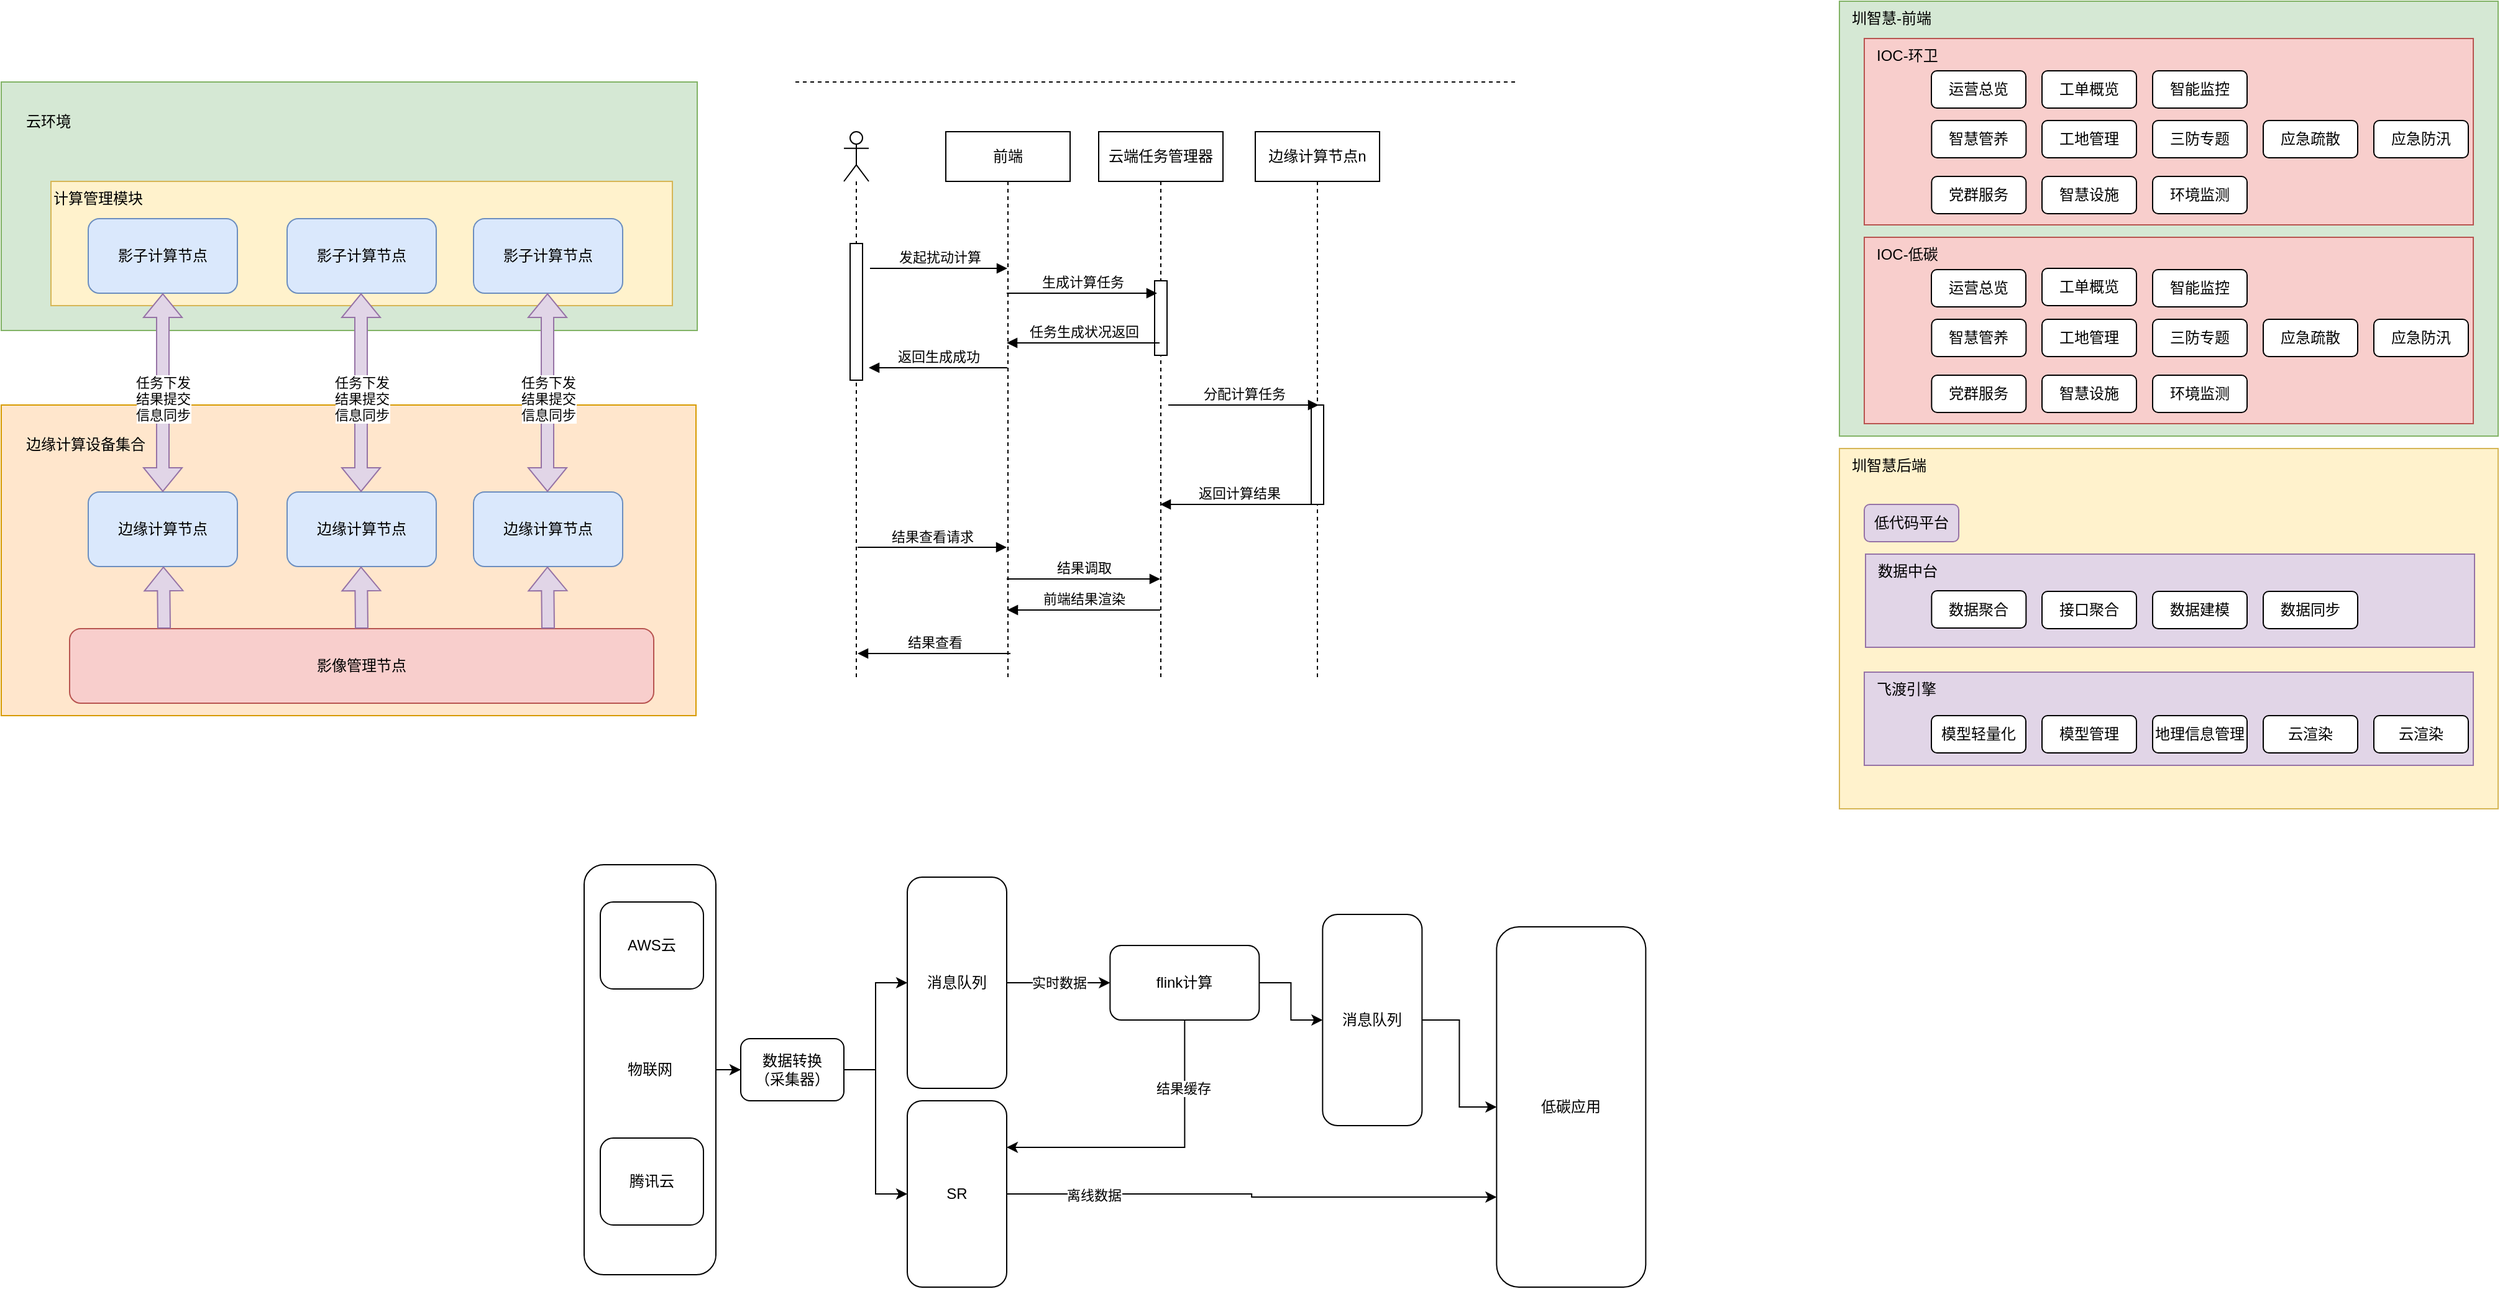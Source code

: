 <mxfile version="22.0.4" type="github">
  <diagram name="第 1 页" id="qO63Ez1emeR1Fj4lNttb">
    <mxGraphModel dx="1186" dy="729" grid="1" gridSize="10" guides="1" tooltips="1" connect="1" arrows="1" fold="1" page="1" pageScale="1" pageWidth="827" pageHeight="1169" math="1" shadow="0">
      <root>
        <mxCell id="0" />
        <mxCell id="1" parent="0" />
        <mxCell id="egavwRmLQPbvetfOZlf4-8" value="边缘计算设备集合" style="rounded=0;whiteSpace=wrap;html=1;verticalAlign=top;align=left;spacing=20;fillColor=#ffe6cc;strokeColor=#d79b00;" vertex="1" parent="1">
          <mxGeometry x="121" y="420" width="559" height="250" as="geometry" />
        </mxCell>
        <mxCell id="egavwRmLQPbvetfOZlf4-2" value="云环境" style="rounded=0;whiteSpace=wrap;html=1;horizontal=1;verticalAlign=top;align=left;spacing=20;fillColor=#d5e8d4;strokeColor=#82b366;" vertex="1" parent="1">
          <mxGeometry x="121" y="160" width="560" height="200" as="geometry" />
        </mxCell>
        <mxCell id="egavwRmLQPbvetfOZlf4-6" value="计算管理模块" style="rounded=0;whiteSpace=wrap;html=1;fillColor=#fff2cc;strokeColor=#d6b656;horizontal=1;verticalAlign=top;align=left;" vertex="1" parent="1">
          <mxGeometry x="161" y="240" width="500" height="100" as="geometry" />
        </mxCell>
        <mxCell id="egavwRmLQPbvetfOZlf4-3" value="影子计算节点" style="rounded=1;whiteSpace=wrap;html=1;fillColor=#dae8fc;strokeColor=#6c8ebf;" vertex="1" parent="1">
          <mxGeometry x="191" y="270" width="120" height="60" as="geometry" />
        </mxCell>
        <mxCell id="egavwRmLQPbvetfOZlf4-4" value="影子计算节点" style="rounded=1;whiteSpace=wrap;html=1;fillColor=#dae8fc;strokeColor=#6c8ebf;" vertex="1" parent="1">
          <mxGeometry x="351" y="270" width="120" height="60" as="geometry" />
        </mxCell>
        <mxCell id="egavwRmLQPbvetfOZlf4-5" value="影子计算节点" style="rounded=1;whiteSpace=wrap;html=1;fillColor=#dae8fc;strokeColor=#6c8ebf;" vertex="1" parent="1">
          <mxGeometry x="501" y="270" width="120" height="60" as="geometry" />
        </mxCell>
        <mxCell id="egavwRmLQPbvetfOZlf4-7" value="边缘计算节点" style="rounded=1;whiteSpace=wrap;html=1;fillColor=#dae8fc;strokeColor=#6c8ebf;" vertex="1" parent="1">
          <mxGeometry x="191" y="490" width="120" height="60" as="geometry" />
        </mxCell>
        <mxCell id="egavwRmLQPbvetfOZlf4-9" value="边缘计算节点" style="rounded=1;whiteSpace=wrap;html=1;fillColor=#dae8fc;strokeColor=#6c8ebf;" vertex="1" parent="1">
          <mxGeometry x="351" y="490" width="120" height="60" as="geometry" />
        </mxCell>
        <mxCell id="egavwRmLQPbvetfOZlf4-10" value="" style="shape=flexArrow;endArrow=classic;startArrow=classic;html=1;rounded=0;entryX=0.5;entryY=1;entryDx=0;entryDy=0;fillColor=#e1d5e7;strokeColor=#9673a6;" edge="1" parent="1" source="egavwRmLQPbvetfOZlf4-7" target="egavwRmLQPbvetfOZlf4-3">
          <mxGeometry width="100" height="100" relative="1" as="geometry">
            <mxPoint x="211" y="480" as="sourcePoint" />
            <mxPoint x="311" y="380" as="targetPoint" />
          </mxGeometry>
        </mxCell>
        <mxCell id="egavwRmLQPbvetfOZlf4-11" value="任务下发&lt;br&gt;结果提交&lt;br&gt;信息同步" style="edgeLabel;html=1;align=center;verticalAlign=middle;resizable=0;points=[];" vertex="1" connectable="0" parent="egavwRmLQPbvetfOZlf4-10">
          <mxGeometry x="-0.062" relative="1" as="geometry">
            <mxPoint as="offset" />
          </mxGeometry>
        </mxCell>
        <mxCell id="egavwRmLQPbvetfOZlf4-12" value="" style="shape=flexArrow;endArrow=classic;startArrow=classic;html=1;rounded=0;entryX=0.5;entryY=1;entryDx=0;entryDy=0;fillColor=#e1d5e7;strokeColor=#9673a6;" edge="1" parent="1">
          <mxGeometry width="100" height="100" relative="1" as="geometry">
            <mxPoint x="410.5" y="490" as="sourcePoint" />
            <mxPoint x="410.5" y="330" as="targetPoint" />
          </mxGeometry>
        </mxCell>
        <mxCell id="egavwRmLQPbvetfOZlf4-13" value="&lt;span style=&quot;color: rgb(0, 0, 0); font-family: Helvetica; font-size: 11px; font-style: normal; font-variant-ligatures: normal; font-variant-caps: normal; font-weight: 400; letter-spacing: normal; orphans: 2; text-align: center; text-indent: 0px; text-transform: none; widows: 2; word-spacing: 0px; -webkit-text-stroke-width: 0px; background-color: rgb(255, 255, 255); text-decoration-thickness: initial; text-decoration-style: initial; text-decoration-color: initial; float: none; display: inline !important;&quot;&gt;任务下发&lt;/span&gt;&lt;br style=&quot;border-color: var(--border-color); color: rgb(0, 0, 0); font-family: Helvetica; font-size: 11px; font-style: normal; font-variant-ligatures: normal; font-variant-caps: normal; font-weight: 400; letter-spacing: normal; orphans: 2; text-align: center; text-indent: 0px; text-transform: none; widows: 2; word-spacing: 0px; -webkit-text-stroke-width: 0px; text-decoration-thickness: initial; text-decoration-style: initial; text-decoration-color: initial;&quot;&gt;&lt;span style=&quot;color: rgb(0, 0, 0); font-family: Helvetica; font-size: 11px; font-style: normal; font-variant-ligatures: normal; font-variant-caps: normal; font-weight: 400; letter-spacing: normal; orphans: 2; text-align: center; text-indent: 0px; text-transform: none; widows: 2; word-spacing: 0px; -webkit-text-stroke-width: 0px; background-color: rgb(255, 255, 255); text-decoration-thickness: initial; text-decoration-style: initial; text-decoration-color: initial; float: none; display: inline !important;&quot;&gt;结果提交&lt;/span&gt;&lt;br style=&quot;border-color: var(--border-color); color: rgb(0, 0, 0); font-family: Helvetica; font-size: 11px; font-style: normal; font-variant-ligatures: normal; font-variant-caps: normal; font-weight: 400; letter-spacing: normal; orphans: 2; text-align: center; text-indent: 0px; text-transform: none; widows: 2; word-spacing: 0px; -webkit-text-stroke-width: 0px; text-decoration-thickness: initial; text-decoration-style: initial; text-decoration-color: initial;&quot;&gt;&lt;span style=&quot;color: rgb(0, 0, 0); font-family: Helvetica; font-size: 11px; font-style: normal; font-variant-ligatures: normal; font-variant-caps: normal; font-weight: 400; letter-spacing: normal; orphans: 2; text-align: center; text-indent: 0px; text-transform: none; widows: 2; word-spacing: 0px; -webkit-text-stroke-width: 0px; background-color: rgb(255, 255, 255); text-decoration-thickness: initial; text-decoration-style: initial; text-decoration-color: initial; float: none; display: inline !important;&quot;&gt;信息同步&lt;/span&gt;" style="edgeLabel;html=1;align=center;verticalAlign=middle;resizable=0;points=[];" vertex="1" connectable="0" parent="egavwRmLQPbvetfOZlf4-12">
          <mxGeometry x="-0.062" relative="1" as="geometry">
            <mxPoint as="offset" />
          </mxGeometry>
        </mxCell>
        <mxCell id="egavwRmLQPbvetfOZlf4-15" value="边缘计算节点" style="rounded=1;whiteSpace=wrap;html=1;fillColor=#dae8fc;strokeColor=#6c8ebf;" vertex="1" parent="1">
          <mxGeometry x="501" y="490" width="120" height="60" as="geometry" />
        </mxCell>
        <mxCell id="egavwRmLQPbvetfOZlf4-16" value="" style="shape=flexArrow;endArrow=classic;startArrow=classic;html=1;rounded=0;entryX=0.5;entryY=1;entryDx=0;entryDy=0;fillColor=#e1d5e7;strokeColor=#9673a6;" edge="1" parent="1">
          <mxGeometry width="100" height="100" relative="1" as="geometry">
            <mxPoint x="560.5" y="490" as="sourcePoint" />
            <mxPoint x="560.5" y="330" as="targetPoint" />
          </mxGeometry>
        </mxCell>
        <mxCell id="egavwRmLQPbvetfOZlf4-17" value="&lt;span style=&quot;color: rgb(0, 0, 0); font-family: Helvetica; font-size: 11px; font-style: normal; font-variant-ligatures: normal; font-variant-caps: normal; font-weight: 400; letter-spacing: normal; orphans: 2; text-align: center; text-indent: 0px; text-transform: none; widows: 2; word-spacing: 0px; -webkit-text-stroke-width: 0px; background-color: rgb(255, 255, 255); text-decoration-thickness: initial; text-decoration-style: initial; text-decoration-color: initial; float: none; display: inline !important;&quot;&gt;任务下发&lt;/span&gt;&lt;br style=&quot;border-color: var(--border-color); color: rgb(0, 0, 0); font-family: Helvetica; font-size: 11px; font-style: normal; font-variant-ligatures: normal; font-variant-caps: normal; font-weight: 400; letter-spacing: normal; orphans: 2; text-align: center; text-indent: 0px; text-transform: none; widows: 2; word-spacing: 0px; -webkit-text-stroke-width: 0px; text-decoration-thickness: initial; text-decoration-style: initial; text-decoration-color: initial;&quot;&gt;&lt;span style=&quot;color: rgb(0, 0, 0); font-family: Helvetica; font-size: 11px; font-style: normal; font-variant-ligatures: normal; font-variant-caps: normal; font-weight: 400; letter-spacing: normal; orphans: 2; text-align: center; text-indent: 0px; text-transform: none; widows: 2; word-spacing: 0px; -webkit-text-stroke-width: 0px; background-color: rgb(255, 255, 255); text-decoration-thickness: initial; text-decoration-style: initial; text-decoration-color: initial; float: none; display: inline !important;&quot;&gt;结果提交&lt;/span&gt;&lt;br style=&quot;border-color: var(--border-color); color: rgb(0, 0, 0); font-family: Helvetica; font-size: 11px; font-style: normal; font-variant-ligatures: normal; font-variant-caps: normal; font-weight: 400; letter-spacing: normal; orphans: 2; text-align: center; text-indent: 0px; text-transform: none; widows: 2; word-spacing: 0px; -webkit-text-stroke-width: 0px; text-decoration-thickness: initial; text-decoration-style: initial; text-decoration-color: initial;&quot;&gt;&lt;span style=&quot;color: rgb(0, 0, 0); font-family: Helvetica; font-size: 11px; font-style: normal; font-variant-ligatures: normal; font-variant-caps: normal; font-weight: 400; letter-spacing: normal; orphans: 2; text-align: center; text-indent: 0px; text-transform: none; widows: 2; word-spacing: 0px; -webkit-text-stroke-width: 0px; background-color: rgb(255, 255, 255); text-decoration-thickness: initial; text-decoration-style: initial; text-decoration-color: initial; float: none; display: inline !important;&quot;&gt;信息同步&lt;/span&gt;" style="edgeLabel;html=1;align=center;verticalAlign=middle;resizable=0;points=[];" vertex="1" connectable="0" parent="egavwRmLQPbvetfOZlf4-16">
          <mxGeometry x="-0.062" relative="1" as="geometry">
            <mxPoint as="offset" />
          </mxGeometry>
        </mxCell>
        <mxCell id="egavwRmLQPbvetfOZlf4-18" value="影像管理节点" style="rounded=1;whiteSpace=wrap;html=1;fillColor=#f8cecc;strokeColor=#b85450;" vertex="1" parent="1">
          <mxGeometry x="176" y="600" width="470" height="60" as="geometry" />
        </mxCell>
        <mxCell id="egavwRmLQPbvetfOZlf4-20" value="" style="shape=flexArrow;endArrow=classic;html=1;rounded=0;entryX=0.5;entryY=1;entryDx=0;entryDy=0;fillColor=#e1d5e7;strokeColor=#9673a6;" edge="1" parent="1">
          <mxGeometry width="50" height="50" relative="1" as="geometry">
            <mxPoint x="252" y="600" as="sourcePoint" />
            <mxPoint x="251.5" y="550" as="targetPoint" />
          </mxGeometry>
        </mxCell>
        <mxCell id="egavwRmLQPbvetfOZlf4-21" value="" style="shape=flexArrow;endArrow=classic;html=1;rounded=0;entryX=0.5;entryY=1;entryDx=0;entryDy=0;fillColor=#e1d5e7;strokeColor=#9673a6;" edge="1" parent="1">
          <mxGeometry width="50" height="50" relative="1" as="geometry">
            <mxPoint x="411" y="600" as="sourcePoint" />
            <mxPoint x="410.5" y="550" as="targetPoint" />
          </mxGeometry>
        </mxCell>
        <mxCell id="egavwRmLQPbvetfOZlf4-24" value="" style="shape=flexArrow;endArrow=classic;html=1;rounded=0;entryX=0.5;entryY=1;entryDx=0;entryDy=0;fillColor=#e1d5e7;strokeColor=#9673a6;" edge="1" parent="1">
          <mxGeometry width="50" height="50" relative="1" as="geometry">
            <mxPoint x="561" y="600" as="sourcePoint" />
            <mxPoint x="560.5" y="550" as="targetPoint" />
          </mxGeometry>
        </mxCell>
        <mxCell id="egavwRmLQPbvetfOZlf4-25" value="" style="endArrow=none;dashed=1;html=1;rounded=0;" edge="1" parent="1">
          <mxGeometry width="50" height="50" relative="1" as="geometry">
            <mxPoint x="760" y="160" as="sourcePoint" />
            <mxPoint x="1340" y="160" as="targetPoint" />
          </mxGeometry>
        </mxCell>
        <mxCell id="egavwRmLQPbvetfOZlf4-31" value="" style="shape=umlLifeline;perimeter=lifelinePerimeter;whiteSpace=wrap;html=1;container=1;dropTarget=0;collapsible=0;recursiveResize=0;outlineConnect=0;portConstraint=eastwest;newEdgeStyle={&quot;curved&quot;:0,&quot;rounded&quot;:0};participant=umlActor;size=40;" vertex="1" parent="1">
          <mxGeometry x="799" y="200" width="20" height="440" as="geometry" />
        </mxCell>
        <mxCell id="egavwRmLQPbvetfOZlf4-40" value="" style="html=1;points=[[0,0,0,0,5],[0,1,0,0,-5],[1,0,0,0,5],[1,1,0,0,-5]];perimeter=orthogonalPerimeter;outlineConnect=0;targetShapes=umlLifeline;portConstraint=eastwest;newEdgeStyle={&quot;curved&quot;:0,&quot;rounded&quot;:0};" vertex="1" parent="egavwRmLQPbvetfOZlf4-31">
          <mxGeometry x="5" y="90" width="10" height="110" as="geometry" />
        </mxCell>
        <mxCell id="egavwRmLQPbvetfOZlf4-32" value="云端任务管理器" style="shape=umlLifeline;perimeter=lifelinePerimeter;whiteSpace=wrap;html=1;container=1;dropTarget=0;collapsible=0;recursiveResize=0;outlineConnect=0;portConstraint=eastwest;newEdgeStyle={&quot;curved&quot;:0,&quot;rounded&quot;:0};" vertex="1" parent="1">
          <mxGeometry x="1004" y="200" width="100" height="440" as="geometry" />
        </mxCell>
        <mxCell id="egavwRmLQPbvetfOZlf4-45" value="" style="html=1;points=[[0,0,0,0,5],[0,1,0,0,-5],[1,0,0,0,5],[1,1,0,0,-5]];perimeter=orthogonalPerimeter;outlineConnect=0;targetShapes=umlLifeline;portConstraint=eastwest;newEdgeStyle={&quot;curved&quot;:0,&quot;rounded&quot;:0};" vertex="1" parent="egavwRmLQPbvetfOZlf4-32">
          <mxGeometry x="45" y="120" width="10" height="60" as="geometry" />
        </mxCell>
        <mxCell id="egavwRmLQPbvetfOZlf4-33" value="边缘计算节点n" style="shape=umlLifeline;perimeter=lifelinePerimeter;whiteSpace=wrap;html=1;container=1;dropTarget=0;collapsible=0;recursiveResize=0;outlineConnect=0;portConstraint=eastwest;newEdgeStyle={&quot;curved&quot;:0,&quot;rounded&quot;:0};" vertex="1" parent="1">
          <mxGeometry x="1130" y="200" width="100" height="440" as="geometry" />
        </mxCell>
        <mxCell id="egavwRmLQPbvetfOZlf4-47" value="" style="html=1;points=[[0,0,0,0,5],[0,1,0,0,-5],[1,0,0,0,5],[1,1,0,0,-5]];perimeter=orthogonalPerimeter;outlineConnect=0;targetShapes=umlLifeline;portConstraint=eastwest;newEdgeStyle={&quot;curved&quot;:0,&quot;rounded&quot;:0};" vertex="1" parent="egavwRmLQPbvetfOZlf4-33">
          <mxGeometry x="45" y="220" width="10" height="80" as="geometry" />
        </mxCell>
        <mxCell id="egavwRmLQPbvetfOZlf4-34" value="前端" style="shape=umlLifeline;perimeter=lifelinePerimeter;whiteSpace=wrap;html=1;container=1;dropTarget=0;collapsible=0;recursiveResize=0;outlineConnect=0;portConstraint=eastwest;newEdgeStyle={&quot;curved&quot;:0,&quot;rounded&quot;:0};" vertex="1" parent="1">
          <mxGeometry x="881" y="200" width="100" height="440" as="geometry" />
        </mxCell>
        <mxCell id="egavwRmLQPbvetfOZlf4-41" value="发起扰动计算" style="html=1;verticalAlign=bottom;endArrow=block;curved=0;rounded=0;" edge="1" parent="1" target="egavwRmLQPbvetfOZlf4-34">
          <mxGeometry width="80" relative="1" as="geometry">
            <mxPoint x="820" y="310" as="sourcePoint" />
            <mxPoint x="890" y="310" as="targetPoint" />
          </mxGeometry>
        </mxCell>
        <mxCell id="egavwRmLQPbvetfOZlf4-42" value="生成计算任务" style="html=1;verticalAlign=bottom;endArrow=block;curved=0;rounded=0;" edge="1" parent="1">
          <mxGeometry width="80" relative="1" as="geometry">
            <mxPoint x="930" y="330" as="sourcePoint" />
            <mxPoint x="1051" y="330" as="targetPoint" />
          </mxGeometry>
        </mxCell>
        <mxCell id="egavwRmLQPbvetfOZlf4-43" value="分配计算任务" style="html=1;verticalAlign=bottom;endArrow=block;curved=0;rounded=0;" edge="1" parent="1">
          <mxGeometry width="80" relative="1" as="geometry">
            <mxPoint x="1060" y="420" as="sourcePoint" />
            <mxPoint x="1181" y="420" as="targetPoint" />
          </mxGeometry>
        </mxCell>
        <mxCell id="egavwRmLQPbvetfOZlf4-44" value="返回生成成功" style="html=1;verticalAlign=bottom;endArrow=block;curved=0;rounded=0;" edge="1" parent="1">
          <mxGeometry width="80" relative="1" as="geometry">
            <mxPoint x="930.5" y="390" as="sourcePoint" />
            <mxPoint x="819" y="390" as="targetPoint" />
          </mxGeometry>
        </mxCell>
        <mxCell id="egavwRmLQPbvetfOZlf4-46" value="返回计算结果" style="html=1;verticalAlign=bottom;endArrow=block;curved=0;rounded=0;" edge="1" parent="1">
          <mxGeometry width="80" relative="1" as="geometry">
            <mxPoint x="1179.5" y="500" as="sourcePoint" />
            <mxPoint x="1053.5" y="500" as="targetPoint" />
          </mxGeometry>
        </mxCell>
        <mxCell id="egavwRmLQPbvetfOZlf4-48" value="前端结果渲染" style="html=1;verticalAlign=bottom;endArrow=block;curved=0;rounded=0;" edge="1" parent="1">
          <mxGeometry width="80" relative="1" as="geometry">
            <mxPoint x="1053.5" y="585" as="sourcePoint" />
            <mxPoint x="930.5" y="585" as="targetPoint" />
          </mxGeometry>
        </mxCell>
        <mxCell id="egavwRmLQPbvetfOZlf4-49" value="结果查看请求" style="html=1;verticalAlign=bottom;endArrow=block;curved=0;rounded=0;exitX=0.55;exitY=0.775;exitDx=0;exitDy=0;exitPerimeter=0;" edge="1" parent="1">
          <mxGeometry width="80" relative="1" as="geometry">
            <mxPoint x="810" y="534.5" as="sourcePoint" />
            <mxPoint x="930" y="534.5" as="targetPoint" />
          </mxGeometry>
        </mxCell>
        <mxCell id="egavwRmLQPbvetfOZlf4-50" value="结果调取" style="html=1;verticalAlign=bottom;endArrow=block;curved=0;rounded=0;" edge="1" parent="1" target="egavwRmLQPbvetfOZlf4-32">
          <mxGeometry width="80" relative="1" as="geometry">
            <mxPoint x="930" y="560" as="sourcePoint" />
            <mxPoint x="1050" y="560" as="targetPoint" />
          </mxGeometry>
        </mxCell>
        <mxCell id="egavwRmLQPbvetfOZlf4-51" value="结果查看" style="html=1;verticalAlign=bottom;endArrow=block;curved=0;rounded=0;" edge="1" parent="1">
          <mxGeometry width="80" relative="1" as="geometry">
            <mxPoint x="933" y="620" as="sourcePoint" />
            <mxPoint x="810" y="620" as="targetPoint" />
          </mxGeometry>
        </mxCell>
        <mxCell id="egavwRmLQPbvetfOZlf4-52" value="任务生成状况返回" style="html=1;verticalAlign=bottom;endArrow=block;curved=0;rounded=0;" edge="1" parent="1">
          <mxGeometry width="80" relative="1" as="geometry">
            <mxPoint x="1053" y="370" as="sourcePoint" />
            <mxPoint x="930" y="370" as="targetPoint" />
          </mxGeometry>
        </mxCell>
        <mxCell id="egavwRmLQPbvetfOZlf4-65" style="edgeStyle=orthogonalEdgeStyle;rounded=0;orthogonalLoop=1;jettySize=auto;html=1;" edge="1" parent="1" source="egavwRmLQPbvetfOZlf4-75" target="egavwRmLQPbvetfOZlf4-55">
          <mxGeometry relative="1" as="geometry" />
        </mxCell>
        <mxCell id="egavwRmLQPbvetfOZlf4-63" value="实时数据" style="edgeStyle=orthogonalEdgeStyle;rounded=0;orthogonalLoop=1;jettySize=auto;html=1;" edge="1" parent="1" source="egavwRmLQPbvetfOZlf4-54" target="egavwRmLQPbvetfOZlf4-59">
          <mxGeometry relative="1" as="geometry" />
        </mxCell>
        <mxCell id="egavwRmLQPbvetfOZlf4-54" value="消息队列" style="rounded=1;whiteSpace=wrap;html=1;" vertex="1" parent="1">
          <mxGeometry x="850" y="800" width="80" height="170" as="geometry" />
        </mxCell>
        <mxCell id="egavwRmLQPbvetfOZlf4-61" style="edgeStyle=orthogonalEdgeStyle;rounded=0;orthogonalLoop=1;jettySize=auto;html=1;entryX=0;entryY=0.75;entryDx=0;entryDy=0;" edge="1" parent="1" source="egavwRmLQPbvetfOZlf4-55" target="egavwRmLQPbvetfOZlf4-58">
          <mxGeometry relative="1" as="geometry" />
        </mxCell>
        <mxCell id="egavwRmLQPbvetfOZlf4-66" value="离线数据" style="edgeLabel;html=1;align=center;verticalAlign=middle;resizable=0;points=[];" vertex="1" connectable="0" parent="egavwRmLQPbvetfOZlf4-61">
          <mxGeometry x="-0.649" y="-1" relative="1" as="geometry">
            <mxPoint as="offset" />
          </mxGeometry>
        </mxCell>
        <mxCell id="egavwRmLQPbvetfOZlf4-55" value="SR" style="rounded=1;whiteSpace=wrap;html=1;" vertex="1" parent="1">
          <mxGeometry x="850" y="980" width="80" height="150" as="geometry" />
        </mxCell>
        <mxCell id="egavwRmLQPbvetfOZlf4-58" value="低碳应用" style="rounded=1;whiteSpace=wrap;html=1;" vertex="1" parent="1">
          <mxGeometry x="1324.17" y="840" width="120" height="290" as="geometry" />
        </mxCell>
        <mxCell id="egavwRmLQPbvetfOZlf4-60" style="edgeStyle=orthogonalEdgeStyle;rounded=0;orthogonalLoop=1;jettySize=auto;html=1;entryX=1;entryY=0.25;entryDx=0;entryDy=0;exitX=0.5;exitY=1;exitDx=0;exitDy=0;" edge="1" parent="1" source="egavwRmLQPbvetfOZlf4-59" target="egavwRmLQPbvetfOZlf4-55">
          <mxGeometry relative="1" as="geometry" />
        </mxCell>
        <mxCell id="egavwRmLQPbvetfOZlf4-67" value="结果缓存" style="edgeLabel;html=1;align=center;verticalAlign=middle;resizable=0;points=[];" vertex="1" connectable="0" parent="egavwRmLQPbvetfOZlf4-60">
          <mxGeometry x="-0.552" y="-1" relative="1" as="geometry">
            <mxPoint as="offset" />
          </mxGeometry>
        </mxCell>
        <mxCell id="egavwRmLQPbvetfOZlf4-62" style="edgeStyle=orthogonalEdgeStyle;rounded=0;orthogonalLoop=1;jettySize=auto;html=1;entryX=0;entryY=0.5;entryDx=0;entryDy=0;" edge="1" parent="1" source="egavwRmLQPbvetfOZlf4-69" target="egavwRmLQPbvetfOZlf4-58">
          <mxGeometry relative="1" as="geometry" />
        </mxCell>
        <mxCell id="egavwRmLQPbvetfOZlf4-59" value="flink计算" style="rounded=1;whiteSpace=wrap;html=1;" vertex="1" parent="1">
          <mxGeometry x="1013.17" y="855" width="120" height="60" as="geometry" />
        </mxCell>
        <mxCell id="egavwRmLQPbvetfOZlf4-70" value="" style="edgeStyle=orthogonalEdgeStyle;rounded=0;orthogonalLoop=1;jettySize=auto;html=1;entryX=0;entryY=0.5;entryDx=0;entryDy=0;" edge="1" parent="1" source="egavwRmLQPbvetfOZlf4-59" target="egavwRmLQPbvetfOZlf4-69">
          <mxGeometry relative="1" as="geometry">
            <mxPoint x="1133.17" y="885" as="sourcePoint" />
            <mxPoint x="1324.17" y="985" as="targetPoint" />
          </mxGeometry>
        </mxCell>
        <mxCell id="egavwRmLQPbvetfOZlf4-69" value="消息队列" style="rounded=1;whiteSpace=wrap;html=1;" vertex="1" parent="1">
          <mxGeometry x="1184.17" y="830" width="80" height="170" as="geometry" />
        </mxCell>
        <mxCell id="egavwRmLQPbvetfOZlf4-74" value="" style="group" vertex="1" connectable="0" parent="1">
          <mxGeometry x="590" y="790" width="106" height="330" as="geometry" />
        </mxCell>
        <mxCell id="egavwRmLQPbvetfOZlf4-53" value="物联网" style="rounded=1;whiteSpace=wrap;html=1;" vertex="1" parent="egavwRmLQPbvetfOZlf4-74">
          <mxGeometry width="106" height="330" as="geometry" />
        </mxCell>
        <mxCell id="egavwRmLQPbvetfOZlf4-72" value="AWS云" style="rounded=1;whiteSpace=wrap;html=1;" vertex="1" parent="egavwRmLQPbvetfOZlf4-74">
          <mxGeometry x="13" y="30" width="83" height="70" as="geometry" />
        </mxCell>
        <mxCell id="egavwRmLQPbvetfOZlf4-73" value="腾讯云" style="rounded=1;whiteSpace=wrap;html=1;" vertex="1" parent="egavwRmLQPbvetfOZlf4-74">
          <mxGeometry x="13" y="220" width="83" height="70" as="geometry" />
        </mxCell>
        <mxCell id="egavwRmLQPbvetfOZlf4-76" value="" style="edgeStyle=orthogonalEdgeStyle;rounded=0;orthogonalLoop=1;jettySize=auto;html=1;" edge="1" parent="1" source="egavwRmLQPbvetfOZlf4-53" target="egavwRmLQPbvetfOZlf4-75">
          <mxGeometry relative="1" as="geometry">
            <mxPoint x="696" y="955" as="sourcePoint" />
            <mxPoint x="850" y="1055" as="targetPoint" />
          </mxGeometry>
        </mxCell>
        <mxCell id="egavwRmLQPbvetfOZlf4-77" style="edgeStyle=orthogonalEdgeStyle;rounded=0;orthogonalLoop=1;jettySize=auto;html=1;" edge="1" parent="1" source="egavwRmLQPbvetfOZlf4-75" target="egavwRmLQPbvetfOZlf4-54">
          <mxGeometry relative="1" as="geometry" />
        </mxCell>
        <mxCell id="egavwRmLQPbvetfOZlf4-75" value="数据转换&lt;br&gt;（采集器）" style="rounded=1;whiteSpace=wrap;html=1;" vertex="1" parent="1">
          <mxGeometry x="716" y="930" width="83" height="50" as="geometry" />
        </mxCell>
        <mxCell id="egavwRmLQPbvetfOZlf4-78" value="圳智慧-前端" style="rounded=0;whiteSpace=wrap;html=1;verticalAlign=top;align=left;spacingLeft=8;fillColor=#d5e8d4;strokeColor=#82b366;" vertex="1" parent="1">
          <mxGeometry x="1600" y="95" width="530" height="350" as="geometry" />
        </mxCell>
        <mxCell id="egavwRmLQPbvetfOZlf4-81" value="圳智慧后端" style="rounded=0;whiteSpace=wrap;html=1;verticalAlign=top;align=left;spacingLeft=8;fillColor=#fff2cc;strokeColor=#d6b656;" vertex="1" parent="1">
          <mxGeometry x="1600" y="455" width="530" height="290" as="geometry" />
        </mxCell>
        <mxCell id="egavwRmLQPbvetfOZlf4-93" value="低代码平台" style="rounded=1;whiteSpace=wrap;html=1;fillColor=#e1d5e7;strokeColor=#9673a6;" vertex="1" parent="1">
          <mxGeometry x="1620" y="500" width="76" height="30" as="geometry" />
        </mxCell>
        <mxCell id="egavwRmLQPbvetfOZlf4-96" value="IOC-环卫" style="rounded=0;whiteSpace=wrap;html=1;verticalAlign=top;align=left;spacingLeft=8;fillColor=#f8cecc;strokeColor=#b85450;" vertex="1" parent="1">
          <mxGeometry x="1620" y="125" width="490" height="150" as="geometry" />
        </mxCell>
        <mxCell id="egavwRmLQPbvetfOZlf4-82" value="运营总览" style="rounded=1;whiteSpace=wrap;html=1;" vertex="1" parent="1">
          <mxGeometry x="1674" y="151" width="76" height="30" as="geometry" />
        </mxCell>
        <mxCell id="egavwRmLQPbvetfOZlf4-83" value="工单概览" style="rounded=1;whiteSpace=wrap;html=1;" vertex="1" parent="1">
          <mxGeometry x="1763" y="151" width="76" height="30" as="geometry" />
        </mxCell>
        <mxCell id="egavwRmLQPbvetfOZlf4-84" value="智能监控" style="rounded=1;whiteSpace=wrap;html=1;" vertex="1" parent="1">
          <mxGeometry x="1852" y="151" width="76" height="30" as="geometry" />
        </mxCell>
        <mxCell id="egavwRmLQPbvetfOZlf4-85" value="智慧管养" style="rounded=1;whiteSpace=wrap;html=1;" vertex="1" parent="1">
          <mxGeometry x="1674.17" y="191" width="76" height="30" as="geometry" />
        </mxCell>
        <mxCell id="egavwRmLQPbvetfOZlf4-86" value="工地管理" style="rounded=1;whiteSpace=wrap;html=1;" vertex="1" parent="1">
          <mxGeometry x="1763" y="191" width="76" height="30" as="geometry" />
        </mxCell>
        <mxCell id="egavwRmLQPbvetfOZlf4-87" value="三防专题" style="rounded=1;whiteSpace=wrap;html=1;" vertex="1" parent="1">
          <mxGeometry x="1852" y="191" width="76" height="30" as="geometry" />
        </mxCell>
        <mxCell id="egavwRmLQPbvetfOZlf4-88" value="应急疏散" style="rounded=1;whiteSpace=wrap;html=1;" vertex="1" parent="1">
          <mxGeometry x="1941" y="191" width="76" height="30" as="geometry" />
        </mxCell>
        <mxCell id="egavwRmLQPbvetfOZlf4-89" value="应急防汛" style="rounded=1;whiteSpace=wrap;html=1;" vertex="1" parent="1">
          <mxGeometry x="2030" y="191" width="76" height="30" as="geometry" />
        </mxCell>
        <mxCell id="egavwRmLQPbvetfOZlf4-90" value="党群服务" style="rounded=1;whiteSpace=wrap;html=1;" vertex="1" parent="1">
          <mxGeometry x="1674.17" y="236" width="76" height="30" as="geometry" />
        </mxCell>
        <mxCell id="egavwRmLQPbvetfOZlf4-91" value="智慧设施" style="rounded=1;whiteSpace=wrap;html=1;" vertex="1" parent="1">
          <mxGeometry x="1763" y="236" width="76" height="30" as="geometry" />
        </mxCell>
        <mxCell id="egavwRmLQPbvetfOZlf4-92" value="环境监测" style="rounded=1;whiteSpace=wrap;html=1;" vertex="1" parent="1">
          <mxGeometry x="1852" y="236" width="76" height="30" as="geometry" />
        </mxCell>
        <mxCell id="egavwRmLQPbvetfOZlf4-97" value="IOC-低碳" style="rounded=0;whiteSpace=wrap;html=1;verticalAlign=top;align=left;spacingLeft=8;fillColor=#f8cecc;strokeColor=#b85450;" vertex="1" parent="1">
          <mxGeometry x="1620" y="285" width="490" height="150" as="geometry" />
        </mxCell>
        <mxCell id="egavwRmLQPbvetfOZlf4-98" value="运营总览" style="rounded=1;whiteSpace=wrap;html=1;" vertex="1" parent="1">
          <mxGeometry x="1674" y="311" width="76" height="30" as="geometry" />
        </mxCell>
        <mxCell id="egavwRmLQPbvetfOZlf4-99" value="工单概览" style="rounded=1;whiteSpace=wrap;html=1;" vertex="1" parent="1">
          <mxGeometry x="1763" y="310" width="76" height="30" as="geometry" />
        </mxCell>
        <mxCell id="egavwRmLQPbvetfOZlf4-100" value="智能监控" style="rounded=1;whiteSpace=wrap;html=1;" vertex="1" parent="1">
          <mxGeometry x="1852" y="311" width="76" height="30" as="geometry" />
        </mxCell>
        <mxCell id="egavwRmLQPbvetfOZlf4-101" value="智慧管养" style="rounded=1;whiteSpace=wrap;html=1;" vertex="1" parent="1">
          <mxGeometry x="1674.17" y="351" width="76" height="30" as="geometry" />
        </mxCell>
        <mxCell id="egavwRmLQPbvetfOZlf4-102" value="工地管理" style="rounded=1;whiteSpace=wrap;html=1;" vertex="1" parent="1">
          <mxGeometry x="1763" y="351" width="76" height="30" as="geometry" />
        </mxCell>
        <mxCell id="egavwRmLQPbvetfOZlf4-103" value="三防专题" style="rounded=1;whiteSpace=wrap;html=1;" vertex="1" parent="1">
          <mxGeometry x="1852" y="351" width="76" height="30" as="geometry" />
        </mxCell>
        <mxCell id="egavwRmLQPbvetfOZlf4-104" value="应急疏散" style="rounded=1;whiteSpace=wrap;html=1;" vertex="1" parent="1">
          <mxGeometry x="1941" y="351" width="76" height="30" as="geometry" />
        </mxCell>
        <mxCell id="egavwRmLQPbvetfOZlf4-105" value="应急防汛" style="rounded=1;whiteSpace=wrap;html=1;" vertex="1" parent="1">
          <mxGeometry x="2030" y="351" width="76" height="30" as="geometry" />
        </mxCell>
        <mxCell id="egavwRmLQPbvetfOZlf4-106" value="党群服务" style="rounded=1;whiteSpace=wrap;html=1;" vertex="1" parent="1">
          <mxGeometry x="1674.17" y="396" width="76" height="30" as="geometry" />
        </mxCell>
        <mxCell id="egavwRmLQPbvetfOZlf4-107" value="智慧设施" style="rounded=1;whiteSpace=wrap;html=1;" vertex="1" parent="1">
          <mxGeometry x="1763" y="396" width="76" height="30" as="geometry" />
        </mxCell>
        <mxCell id="egavwRmLQPbvetfOZlf4-108" value="环境监测" style="rounded=1;whiteSpace=wrap;html=1;" vertex="1" parent="1">
          <mxGeometry x="1852" y="396" width="76" height="30" as="geometry" />
        </mxCell>
        <mxCell id="egavwRmLQPbvetfOZlf4-109" value="数据中台" style="rounded=0;whiteSpace=wrap;html=1;verticalAlign=top;align=left;spacingLeft=8;fillColor=#e1d5e7;strokeColor=#9673a6;" vertex="1" parent="1">
          <mxGeometry x="1621" y="540" width="490" height="75" as="geometry" />
        </mxCell>
        <mxCell id="egavwRmLQPbvetfOZlf4-94" value="数据聚合" style="rounded=1;whiteSpace=wrap;html=1;" vertex="1" parent="1">
          <mxGeometry x="1674.17" y="569.5" width="76" height="30" as="geometry" />
        </mxCell>
        <mxCell id="egavwRmLQPbvetfOZlf4-95" value="接口聚合" style="rounded=1;whiteSpace=wrap;html=1;" vertex="1" parent="1">
          <mxGeometry x="1763" y="570" width="76" height="30" as="geometry" />
        </mxCell>
        <mxCell id="egavwRmLQPbvetfOZlf4-110" value="数据建模" style="rounded=1;whiteSpace=wrap;html=1;" vertex="1" parent="1">
          <mxGeometry x="1852" y="570" width="76" height="30" as="geometry" />
        </mxCell>
        <mxCell id="egavwRmLQPbvetfOZlf4-111" value="数据同步" style="rounded=1;whiteSpace=wrap;html=1;" vertex="1" parent="1">
          <mxGeometry x="1941" y="570" width="76" height="30" as="geometry" />
        </mxCell>
        <mxCell id="egavwRmLQPbvetfOZlf4-113" value="飞渡引擎" style="rounded=0;whiteSpace=wrap;html=1;verticalAlign=top;align=left;spacingLeft=8;fillColor=#e1d5e7;strokeColor=#9673a6;" vertex="1" parent="1">
          <mxGeometry x="1620" y="635" width="490" height="75" as="geometry" />
        </mxCell>
        <mxCell id="egavwRmLQPbvetfOZlf4-114" value="模型轻量化" style="rounded=1;whiteSpace=wrap;html=1;" vertex="1" parent="1">
          <mxGeometry x="1674" y="670" width="76" height="30" as="geometry" />
        </mxCell>
        <mxCell id="egavwRmLQPbvetfOZlf4-115" value="模型管理" style="rounded=1;whiteSpace=wrap;html=1;" vertex="1" parent="1">
          <mxGeometry x="1763" y="670" width="76" height="30" as="geometry" />
        </mxCell>
        <mxCell id="egavwRmLQPbvetfOZlf4-116" value="地理信息管理" style="rounded=1;whiteSpace=wrap;html=1;" vertex="1" parent="1">
          <mxGeometry x="1852" y="670" width="76" height="30" as="geometry" />
        </mxCell>
        <mxCell id="egavwRmLQPbvetfOZlf4-117" value="云渲染" style="rounded=1;whiteSpace=wrap;html=1;" vertex="1" parent="1">
          <mxGeometry x="1941" y="670" width="76" height="30" as="geometry" />
        </mxCell>
        <mxCell id="egavwRmLQPbvetfOZlf4-118" value="云渲染" style="rounded=1;whiteSpace=wrap;html=1;" vertex="1" parent="1">
          <mxGeometry x="2030" y="670" width="76" height="30" as="geometry" />
        </mxCell>
      </root>
    </mxGraphModel>
  </diagram>
</mxfile>
